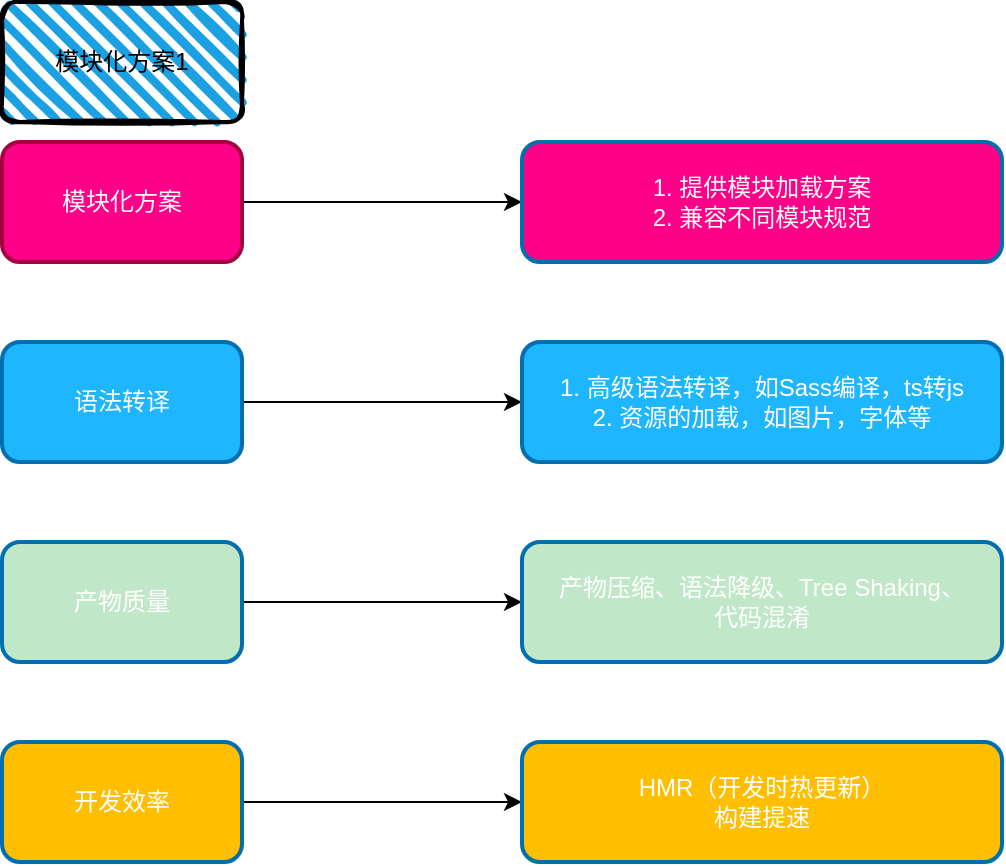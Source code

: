 <mxfile version="22.1.5" type="github">
  <diagram name="第 1 页" id="Y4cV6P7_scY6otGIJyVa">
    <mxGraphModel dx="792" dy="568" grid="1" gridSize="10" guides="1" tooltips="1" connect="1" arrows="1" fold="1" page="1" pageScale="1" pageWidth="827" pageHeight="1169" math="0" shadow="0">
      <root>
        <mxCell id="0" />
        <mxCell id="1" parent="0" />
        <mxCell id="zg1aFvB8Wxaud1rQypKM-4" style="edgeStyle=orthogonalEdgeStyle;rounded=0;orthogonalLoop=1;jettySize=auto;html=1;exitX=1;exitY=0.5;exitDx=0;exitDy=0;entryX=0;entryY=0.5;entryDx=0;entryDy=0;" edge="1" parent="1" source="zg1aFvB8Wxaud1rQypKM-1" target="zg1aFvB8Wxaud1rQypKM-3">
          <mxGeometry relative="1" as="geometry" />
        </mxCell>
        <mxCell id="zg1aFvB8Wxaud1rQypKM-1" value="模块化方案" style="rounded=1;whiteSpace=wrap;html=1;strokeWidth=2;fillWeight=4;hachureGap=8;hachureAngle=45;fillColor=#FF0088;fontColor=#ffffff;strokeColor=#A50040;" vertex="1" parent="1">
          <mxGeometry x="90" y="100" width="120" height="60" as="geometry" />
        </mxCell>
        <mxCell id="zg1aFvB8Wxaud1rQypKM-3" value="1. 提供模块加载方案&lt;br&gt;2. 兼容不同模块规范" style="rounded=1;whiteSpace=wrap;html=1;strokeWidth=2;fillWeight=4;hachureGap=8;hachureAngle=45;fillColor=#FF0088;fontColor=#ffffff;strokeColor=#006EAF;" vertex="1" parent="1">
          <mxGeometry x="350" y="100" width="240" height="60" as="geometry" />
        </mxCell>
        <mxCell id="zg1aFvB8Wxaud1rQypKM-5" style="edgeStyle=orthogonalEdgeStyle;rounded=0;orthogonalLoop=1;jettySize=auto;html=1;exitX=1;exitY=0.5;exitDx=0;exitDy=0;entryX=0;entryY=0.5;entryDx=0;entryDy=0;" edge="1" parent="1" source="zg1aFvB8Wxaud1rQypKM-6" target="zg1aFvB8Wxaud1rQypKM-7">
          <mxGeometry relative="1" as="geometry" />
        </mxCell>
        <mxCell id="zg1aFvB8Wxaud1rQypKM-6" value="语法转译" style="rounded=1;whiteSpace=wrap;html=1;strokeWidth=2;fillWeight=4;hachureGap=8;hachureAngle=45;fillColor=#1EB6FF;fontColor=#ffffff;strokeColor=#006EAF;" vertex="1" parent="1">
          <mxGeometry x="90" y="200" width="120" height="60" as="geometry" />
        </mxCell>
        <mxCell id="zg1aFvB8Wxaud1rQypKM-7" value="1. 高级语法转译，如Sass编译，ts转js&lt;br&gt;2. 资源的加载，如图片，字体等" style="rounded=1;whiteSpace=wrap;html=1;strokeWidth=2;fillWeight=4;hachureGap=8;hachureAngle=45;fillColor=#1EB6FF;fontColor=#ffffff;strokeColor=#006EAF;" vertex="1" parent="1">
          <mxGeometry x="350" y="200" width="240" height="60" as="geometry" />
        </mxCell>
        <mxCell id="zg1aFvB8Wxaud1rQypKM-8" style="edgeStyle=orthogonalEdgeStyle;rounded=0;orthogonalLoop=1;jettySize=auto;html=1;exitX=1;exitY=0.5;exitDx=0;exitDy=0;entryX=0;entryY=0.5;entryDx=0;entryDy=0;" edge="1" parent="1" source="zg1aFvB8Wxaud1rQypKM-9" target="zg1aFvB8Wxaud1rQypKM-10">
          <mxGeometry relative="1" as="geometry" />
        </mxCell>
        <mxCell id="zg1aFvB8Wxaud1rQypKM-9" value="开发效率" style="rounded=1;whiteSpace=wrap;html=1;strokeWidth=2;fillWeight=4;hachureGap=8;hachureAngle=45;fillColor=#ffbe00;fontColor=#ffffff;strokeColor=#006EAF;" vertex="1" parent="1">
          <mxGeometry x="90" y="400" width="120" height="60" as="geometry" />
        </mxCell>
        <mxCell id="zg1aFvB8Wxaud1rQypKM-10" value="HMR（开发时热更新）&lt;br&gt;构建提速" style="rounded=1;whiteSpace=wrap;html=1;strokeWidth=2;fillWeight=4;hachureGap=8;hachureAngle=45;fillColor=#ffbe00;fontColor=#ffffff;strokeColor=#006EAF;" vertex="1" parent="1">
          <mxGeometry x="350" y="400" width="240" height="60" as="geometry" />
        </mxCell>
        <mxCell id="zg1aFvB8Wxaud1rQypKM-11" style="edgeStyle=orthogonalEdgeStyle;rounded=0;orthogonalLoop=1;jettySize=auto;html=1;exitX=1;exitY=0.5;exitDx=0;exitDy=0;entryX=0;entryY=0.5;entryDx=0;entryDy=0;" edge="1" parent="1" source="zg1aFvB8Wxaud1rQypKM-12" target="zg1aFvB8Wxaud1rQypKM-13">
          <mxGeometry relative="1" as="geometry" />
        </mxCell>
        <mxCell id="zg1aFvB8Wxaud1rQypKM-12" value="产物质量" style="rounded=1;whiteSpace=wrap;html=1;strokeWidth=2;fillWeight=4;hachureGap=8;hachureAngle=45;fillColor=#c0e7c8;fontColor=#ffffff;strokeColor=#006EAF;" vertex="1" parent="1">
          <mxGeometry x="90" y="300" width="120" height="60" as="geometry" />
        </mxCell>
        <mxCell id="zg1aFvB8Wxaud1rQypKM-13" value="产物压缩、语法降级、Tree Shaking、&lt;br&gt;代码混淆" style="rounded=1;whiteSpace=wrap;html=1;strokeWidth=2;fillWeight=4;hachureGap=8;hachureAngle=45;fillColor=#c0e7c8;fontColor=#ffffff;strokeColor=#006EAF;" vertex="1" parent="1">
          <mxGeometry x="350" y="300" width="240" height="60" as="geometry" />
        </mxCell>
        <mxCell id="zg1aFvB8Wxaud1rQypKM-16" value="模块化方案1" style="rounded=1;whiteSpace=wrap;html=1;strokeWidth=2;fillWeight=4;hachureGap=8;hachureAngle=45;fillColor=#1ba1e2;sketch=1;" vertex="1" parent="1">
          <mxGeometry x="90" y="30" width="120" height="60" as="geometry" />
        </mxCell>
      </root>
    </mxGraphModel>
  </diagram>
</mxfile>
